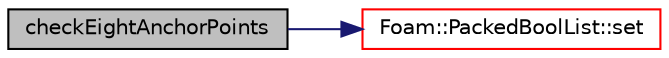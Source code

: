 digraph "checkEightAnchorPoints"
{
  bgcolor="transparent";
  edge [fontname="Helvetica",fontsize="10",labelfontname="Helvetica",labelfontsize="10"];
  node [fontname="Helvetica",fontsize="10",shape=record];
  rankdir="LR";
  Node1 [label="checkEightAnchorPoints",height=0.2,width=0.4,color="black", fillcolor="grey75", style="filled", fontcolor="black"];
  Node1 -> Node2 [color="midnightblue",fontsize="10",style="solid",fontname="Helvetica"];
  Node2 [label="Foam::PackedBoolList::set",height=0.2,width=0.4,color="red",URL="$a01800.html#a0c010317ff4eff942a58dd385245119d",tooltip="Set specified bits. "];
}
